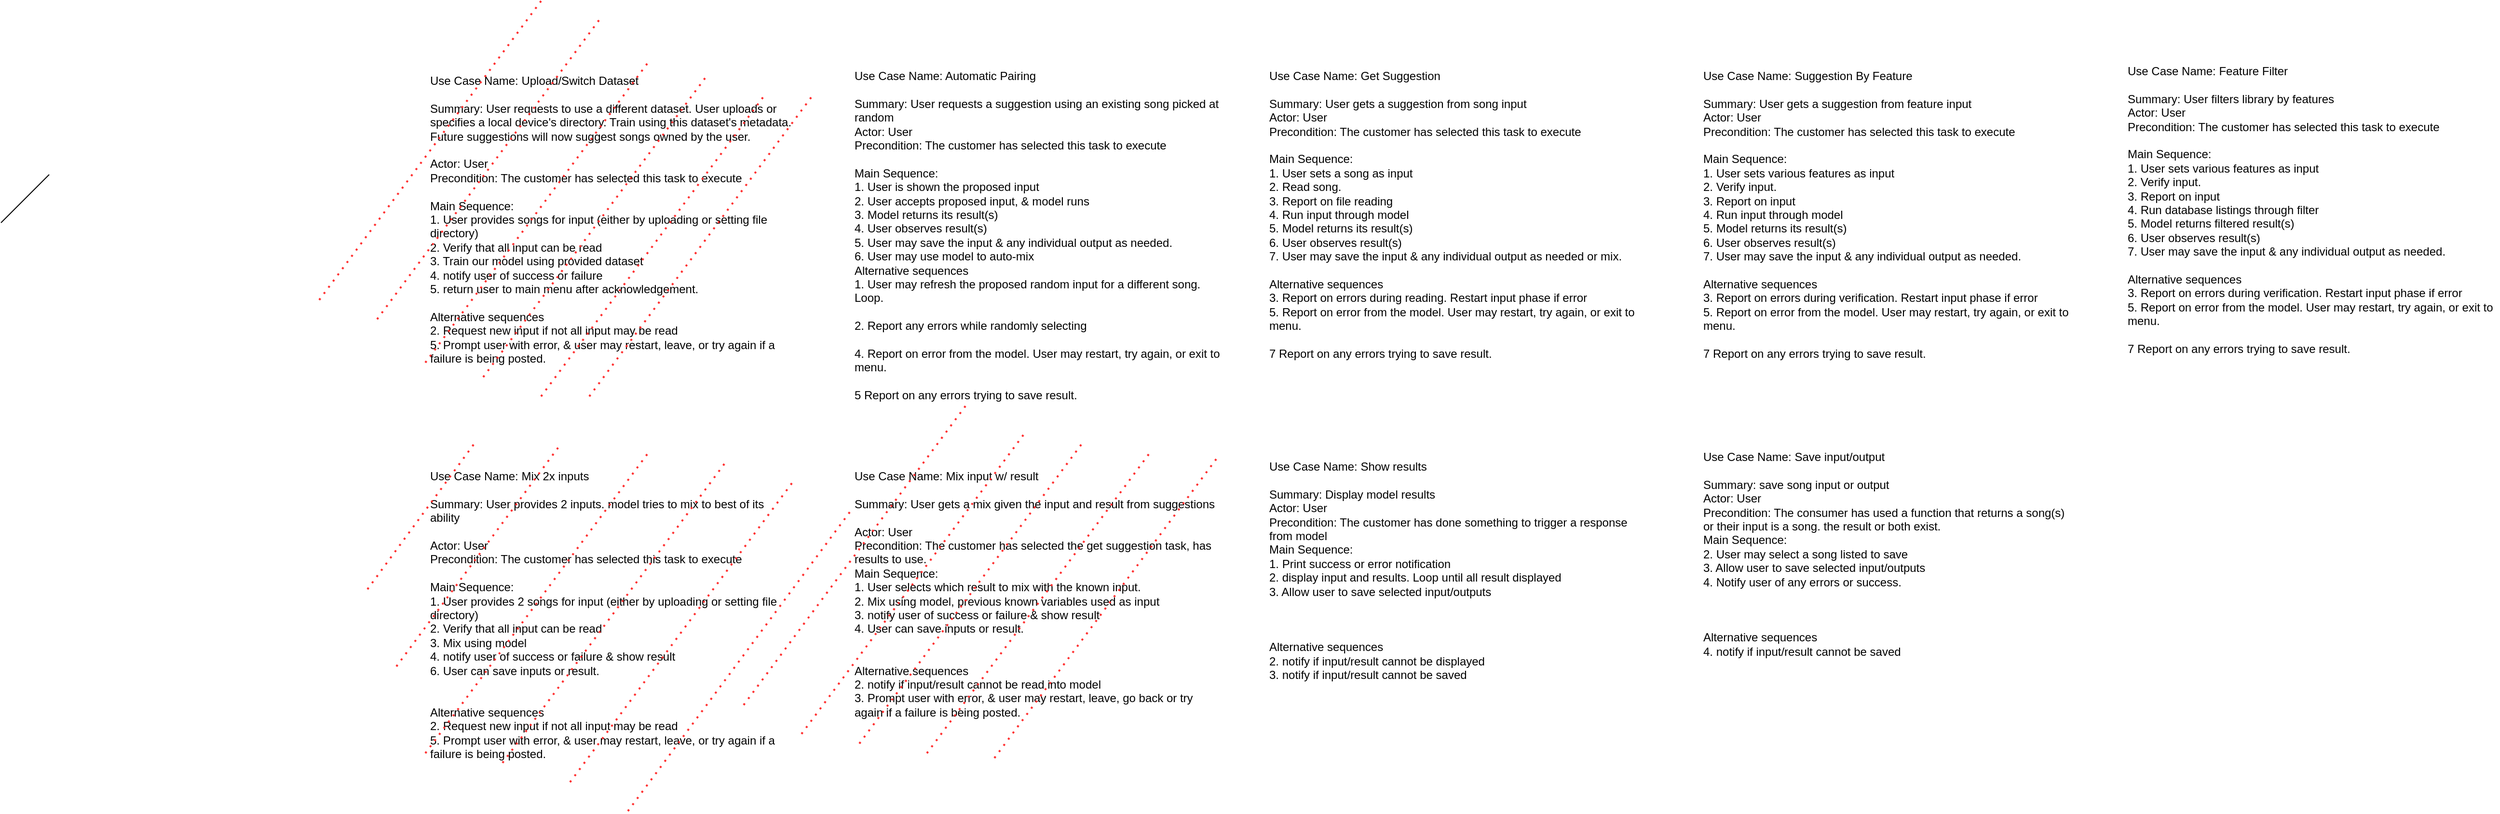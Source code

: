 <mxfile version="13.9.2" type="google"><diagram id="60PxoiUf1E52USRgrdZC" name="Page-1"><mxGraphModel dx="2657" dy="1530" grid="1" gridSize="10" guides="1" tooltips="1" connect="1" arrows="1" fold="1" page="1" pageScale="1" pageWidth="1100" pageHeight="850" math="0" shadow="0"><root><mxCell id="0"/><mxCell id="1" parent="0"/><mxCell id="QAW8hTfoZlOlbcBiY4_e-2" value="" style="endArrow=none;html=1;" parent="1" edge="1"><mxGeometry width="50" height="50" relative="1" as="geometry"><mxPoint x="-230" y="270" as="sourcePoint"/><mxPoint x="-180" y="220" as="targetPoint"/></mxGeometry></mxCell><mxCell id="QAW8hTfoZlOlbcBiY4_e-5" value="&lt;h1&gt;&lt;div style=&quot;font-size: 12px ; font-weight: 400&quot;&gt;Use Case Name: Upload/Switch Dataset&lt;/div&gt;&lt;div style=&quot;font-size: 12px ; font-weight: 400&quot;&gt;&lt;br&gt;&lt;/div&gt;&lt;div style=&quot;font-size: 12px ; font-weight: 400&quot;&gt;Summary: User requests to use a different dataset. User uploads or specifies a local device's directory. Train using this dataset's metadata.&amp;nbsp;&lt;/div&gt;&lt;div style=&quot;font-size: 12px ; font-weight: 400&quot;&gt;Future suggestions will now suggest songs owned by the user.&amp;nbsp; &amp;nbsp;&lt;/div&gt;&lt;div style=&quot;font-size: 12px ; font-weight: 400&quot;&gt;&lt;br&gt;&lt;/div&gt;&lt;div style=&quot;font-size: 12px ; font-weight: 400&quot;&gt;Actor: User&lt;/div&gt;&lt;div style=&quot;font-size: 12px ; font-weight: 400&quot;&gt;Precondition: The customer has selected this task to execute&lt;/div&gt;&lt;div style=&quot;font-size: 12px ; font-weight: 400&quot;&gt;&lt;br&gt;&lt;/div&gt;&lt;div style=&quot;font-size: 12px ; font-weight: 400&quot;&gt;Main Sequence:&amp;nbsp;&lt;/div&gt;&lt;div style=&quot;font-size: 12px ; font-weight: 400&quot;&gt;1. User provides songs for input (either by uploading or setting file directory)&lt;/div&gt;&lt;div style=&quot;font-size: 12px ; font-weight: 400&quot;&gt;2. Verify that all input can be read&amp;nbsp;&lt;/div&gt;&lt;div style=&quot;font-size: 12px ; font-weight: 400&quot;&gt;3. Train our model using provided dataset&lt;/div&gt;&lt;div style=&quot;font-size: 12px ; font-weight: 400&quot;&gt;4. notify user of success or failure&amp;nbsp;&lt;/div&gt;&lt;div style=&quot;font-size: 12px ; font-weight: 400&quot;&gt;5. return user to main menu after acknowledgement.&lt;/div&gt;&lt;div style=&quot;font-size: 12px ; font-weight: 400&quot;&gt;&lt;br&gt;&lt;/div&gt;&lt;div style=&quot;font-size: 12px ; font-weight: 400&quot;&gt;Alternative sequences&lt;br&gt;2. Request new input if not all input may be read&lt;/div&gt;&lt;div style=&quot;font-size: 12px ; font-weight: 400&quot;&gt;5. Prompt user with error, &amp;amp; user may restart, leave, or try again if a failure is being posted.&amp;nbsp;&amp;nbsp;&lt;/div&gt;&lt;/h1&gt;" style="text;html=1;strokeColor=none;fillColor=none;spacing=5;spacingTop=-20;whiteSpace=wrap;overflow=hidden;rounded=0;" parent="1" vertex="1"><mxGeometry x="210" y="110" width="390" height="320" as="geometry"/></mxCell><mxCell id="QAW8hTfoZlOlbcBiY4_e-6" value="&lt;h1&gt;&lt;div style=&quot;font-size: 12px ; font-weight: 400&quot;&gt;Use Case Name: Automatic Pairing&lt;/div&gt;&lt;div style=&quot;font-size: 12px ; font-weight: 400&quot;&gt;&lt;br&gt;&lt;/div&gt;&lt;div style=&quot;font-size: 12px ; font-weight: 400&quot;&gt;Summary: User requests a suggestion using an existing song picked at random&amp;nbsp;&lt;/div&gt;&lt;div style=&quot;font-size: 12px ; font-weight: 400&quot;&gt;Actor: User&lt;/div&gt;&lt;div style=&quot;font-size: 12px ; font-weight: 400&quot;&gt;Precondition: The customer has selected this task to execute&lt;/div&gt;&lt;div style=&quot;font-size: 12px ; font-weight: 400&quot;&gt;&lt;br&gt;&lt;/div&gt;&lt;div style=&quot;font-size: 12px ; font-weight: 400&quot;&gt;Main Sequence:&amp;nbsp;&lt;/div&gt;&lt;div style=&quot;font-size: 12px ; font-weight: 400&quot;&gt;1. User is shown the proposed input&amp;nbsp;&lt;/div&gt;&lt;div style=&quot;font-size: 12px ; font-weight: 400&quot;&gt;2. User accepts proposed input, &amp;amp; model runs&lt;/div&gt;&lt;div style=&quot;font-size: 12px ; font-weight: 400&quot;&gt;3. Model returns its result(s)&amp;nbsp;&lt;/div&gt;&lt;div style=&quot;font-size: 12px ; font-weight: 400&quot;&gt;4. User observes result(s)&lt;/div&gt;&lt;div style=&quot;font-size: 12px ; font-weight: 400&quot;&gt;5. User may save the input &amp;amp; any individual output as needed.&amp;nbsp;&lt;/div&gt;&lt;div style=&quot;font-size: 12px ; font-weight: 400&quot;&gt;6. User may use model to auto-mix&amp;nbsp;&lt;/div&gt;&lt;div style=&quot;font-size: 12px ; font-weight: 400&quot;&gt;Alternative sequences&lt;br&gt;1. User may refresh the proposed random input for a different song. Loop.&amp;nbsp;&lt;/div&gt;&lt;div style=&quot;font-size: 12px ; font-weight: 400&quot;&gt;&lt;br&gt;&lt;/div&gt;&lt;div style=&quot;font-size: 12px ; font-weight: 400&quot;&gt;2. Report any errors while randomly selecting&lt;/div&gt;&lt;div style=&quot;font-size: 12px ; font-weight: 400&quot;&gt;&lt;br&gt;&lt;/div&gt;&lt;div style=&quot;font-size: 12px ; font-weight: 400&quot;&gt;4. Report on error from the model. User may restart, try again, or exit to menu.&lt;/div&gt;&lt;div style=&quot;font-size: 12px ; font-weight: 400&quot;&gt;&lt;br&gt;&lt;/div&gt;&lt;div style=&quot;font-size: 12px ; font-weight: 400&quot;&gt;5 Report on any errors trying to save result.&amp;nbsp;&amp;nbsp;&lt;/div&gt;&lt;div style=&quot;font-size: 12px ; font-weight: 400&quot;&gt;&lt;br&gt;&lt;/div&gt;&lt;/h1&gt;" style="text;html=1;strokeColor=none;fillColor=none;spacing=5;spacingTop=-20;whiteSpace=wrap;overflow=hidden;rounded=0;" parent="1" vertex="1"><mxGeometry x="650" y="105" width="390" height="375" as="geometry"/></mxCell><mxCell id="QAW8hTfoZlOlbcBiY4_e-7" value="&lt;h1&gt;&lt;div style=&quot;font-size: 12px ; font-weight: 400&quot;&gt;Use Case Name: Get Suggestion&amp;nbsp;&lt;/div&gt;&lt;div style=&quot;font-size: 12px ; font-weight: 400&quot;&gt;&lt;br&gt;&lt;/div&gt;&lt;div style=&quot;font-size: 12px ; font-weight: 400&quot;&gt;Summary: User gets a suggestion from song input&amp;nbsp;&lt;/div&gt;&lt;div style=&quot;font-size: 12px ; font-weight: 400&quot;&gt;Actor: User&lt;/div&gt;&lt;div style=&quot;font-size: 12px ; font-weight: 400&quot;&gt;Precondition: The customer has selected this task to execute&lt;/div&gt;&lt;div style=&quot;font-size: 12px ; font-weight: 400&quot;&gt;&lt;br&gt;&lt;/div&gt;&lt;div style=&quot;font-size: 12px ; font-weight: 400&quot;&gt;Main Sequence:&amp;nbsp;&lt;/div&gt;&lt;div style=&quot;font-size: 12px ; font-weight: 400&quot;&gt;1. User sets a song as input&lt;/div&gt;&lt;div style=&quot;font-size: 12px ; font-weight: 400&quot;&gt;2. Read song.&lt;/div&gt;&lt;div style=&quot;font-size: 12px ; font-weight: 400&quot;&gt;3. Report on file reading&lt;/div&gt;&lt;div style=&quot;font-size: 12px ; font-weight: 400&quot;&gt;4. Run input through model&amp;nbsp;&lt;/div&gt;&lt;div style=&quot;font-size: 12px ; font-weight: 400&quot;&gt;5.&amp;nbsp;&lt;span&gt;Model returns its result(s)&amp;nbsp;&lt;/span&gt;&lt;/div&gt;&lt;div style=&quot;font-size: 12px ; font-weight: 400&quot;&gt;6. User observes result(s)&lt;/div&gt;&lt;div style=&quot;font-size: 12px ; font-weight: 400&quot;&gt;7. User may save the input &amp;amp; any individual output as needed or mix.&amp;nbsp;&lt;/div&gt;&lt;div style=&quot;font-size: 12px ; font-weight: 400&quot;&gt;&lt;br&gt;&lt;/div&gt;&lt;div style=&quot;font-size: 12px ; font-weight: 400&quot;&gt;Alternative sequences&lt;br&gt;&lt;/div&gt;&lt;div style=&quot;font-size: 12px ; font-weight: 400&quot;&gt;3. Report on errors during reading. Restart input phase if error&amp;nbsp;&lt;/div&gt;&lt;div style=&quot;font-size: 12px ; font-weight: 400&quot;&gt;5. Report on error from the model. User may restart, try again, or exit to menu.&lt;/div&gt;&lt;div style=&quot;font-size: 12px ; font-weight: 400&quot;&gt;&lt;br&gt;&lt;/div&gt;&lt;div style=&quot;font-size: 12px ; font-weight: 400&quot;&gt;7 Report on any errors trying to save result.&amp;nbsp;&amp;nbsp;&lt;/div&gt;&lt;div style=&quot;font-size: 12px ; font-weight: 400&quot;&gt;&lt;br&gt;&lt;/div&gt;&lt;/h1&gt;" style="text;html=1;strokeColor=none;fillColor=none;spacing=5;spacingTop=-20;whiteSpace=wrap;overflow=hidden;rounded=0;" parent="1" vertex="1"><mxGeometry x="1080" y="105" width="390" height="375" as="geometry"/></mxCell><mxCell id="QAW8hTfoZlOlbcBiY4_e-8" value="&lt;h1&gt;&lt;div style=&quot;font-size: 12px ; font-weight: 400&quot;&gt;Use Case Name: Suggestion By Feature&lt;/div&gt;&lt;div style=&quot;font-size: 12px ; font-weight: 400&quot;&gt;&lt;br&gt;&lt;/div&gt;&lt;div style=&quot;font-size: 12px ; font-weight: 400&quot;&gt;Summary: User gets a suggestion from feature input&amp;nbsp;&lt;/div&gt;&lt;div style=&quot;font-size: 12px ; font-weight: 400&quot;&gt;Actor: User&lt;/div&gt;&lt;div style=&quot;font-size: 12px ; font-weight: 400&quot;&gt;Precondition: The customer has selected this task to execute&lt;/div&gt;&lt;div style=&quot;font-size: 12px ; font-weight: 400&quot;&gt;&lt;br&gt;&lt;/div&gt;&lt;div style=&quot;font-size: 12px ; font-weight: 400&quot;&gt;Main Sequence:&amp;nbsp;&lt;/div&gt;&lt;div style=&quot;font-size: 12px ; font-weight: 400&quot;&gt;1. User sets various features as input&lt;/div&gt;&lt;div style=&quot;font-size: 12px ; font-weight: 400&quot;&gt;2. Verify input.&lt;/div&gt;&lt;div style=&quot;font-size: 12px ; font-weight: 400&quot;&gt;3. Report on input&lt;/div&gt;&lt;div style=&quot;font-size: 12px ; font-weight: 400&quot;&gt;4. Run input through model&amp;nbsp;&lt;/div&gt;&lt;div style=&quot;font-size: 12px ; font-weight: 400&quot;&gt;5.&amp;nbsp;&lt;span&gt;Model returns its result(s)&amp;nbsp;&lt;/span&gt;&lt;/div&gt;&lt;div style=&quot;font-size: 12px ; font-weight: 400&quot;&gt;6. User observes result(s)&lt;/div&gt;&lt;div style=&quot;font-size: 12px ; font-weight: 400&quot;&gt;7. User may save the input &amp;amp; any individual output as needed.&amp;nbsp;&lt;/div&gt;&lt;div style=&quot;font-size: 12px ; font-weight: 400&quot;&gt;&lt;br&gt;&lt;/div&gt;&lt;div style=&quot;font-size: 12px ; font-weight: 400&quot;&gt;Alternative sequences&lt;br&gt;&lt;/div&gt;&lt;div style=&quot;font-size: 12px ; font-weight: 400&quot;&gt;3. Report on errors during verification. Restart input phase if error&amp;nbsp;&lt;/div&gt;&lt;div style=&quot;font-size: 12px ; font-weight: 400&quot;&gt;5. Report on error from the model. User may restart, try again, or exit to menu.&lt;/div&gt;&lt;div style=&quot;font-size: 12px ; font-weight: 400&quot;&gt;&lt;br&gt;&lt;/div&gt;&lt;div style=&quot;font-size: 12px ; font-weight: 400&quot;&gt;7 Report on any errors trying to save result.&amp;nbsp;&amp;nbsp;&lt;/div&gt;&lt;div style=&quot;font-size: 12px ; font-weight: 400&quot;&gt;&lt;br&gt;&lt;/div&gt;&lt;/h1&gt;" style="text;html=1;strokeColor=none;fillColor=none;spacing=5;spacingTop=-20;whiteSpace=wrap;overflow=hidden;rounded=0;" parent="1" vertex="1"><mxGeometry x="1530" y="105" width="390" height="375" as="geometry"/></mxCell><mxCell id="QAW8hTfoZlOlbcBiY4_e-9" value="&lt;h1&gt;&lt;div style=&quot;font-size: 12px ; font-weight: 400&quot;&gt;Use Case Name: Feature Filter&amp;nbsp;&lt;/div&gt;&lt;div style=&quot;font-size: 12px ; font-weight: 400&quot;&gt;&lt;br&gt;&lt;/div&gt;&lt;div style=&quot;font-size: 12px ; font-weight: 400&quot;&gt;Summary: User filters library by features&amp;nbsp;&lt;/div&gt;&lt;div style=&quot;font-size: 12px ; font-weight: 400&quot;&gt;Actor: User&lt;/div&gt;&lt;div style=&quot;font-size: 12px ; font-weight: 400&quot;&gt;Precondition: The customer has selected this task to execute&lt;/div&gt;&lt;div style=&quot;font-size: 12px ; font-weight: 400&quot;&gt;&lt;br&gt;&lt;/div&gt;&lt;div style=&quot;font-size: 12px ; font-weight: 400&quot;&gt;Main Sequence:&amp;nbsp;&lt;/div&gt;&lt;div style=&quot;font-size: 12px ; font-weight: 400&quot;&gt;1. User sets various features as input&lt;/div&gt;&lt;div style=&quot;font-size: 12px ; font-weight: 400&quot;&gt;2. Verify input.&lt;/div&gt;&lt;div style=&quot;font-size: 12px ; font-weight: 400&quot;&gt;3. Report on input&lt;/div&gt;&lt;div style=&quot;font-size: 12px ; font-weight: 400&quot;&gt;4. Run database listings through filter&lt;/div&gt;&lt;div style=&quot;font-size: 12px ; font-weight: 400&quot;&gt;5.&amp;nbsp;&lt;span&gt;Model returns filtered result(s)&amp;nbsp;&lt;/span&gt;&lt;/div&gt;&lt;div style=&quot;font-size: 12px ; font-weight: 400&quot;&gt;6. User observes result(s)&lt;/div&gt;&lt;div style=&quot;font-size: 12px ; font-weight: 400&quot;&gt;7. User may save the input &amp;amp; any individual output as needed.&amp;nbsp;&lt;/div&gt;&lt;div style=&quot;font-size: 12px ; font-weight: 400&quot;&gt;&lt;br&gt;&lt;/div&gt;&lt;div style=&quot;font-size: 12px ; font-weight: 400&quot;&gt;Alternative sequences&lt;br&gt;&lt;/div&gt;&lt;div style=&quot;font-size: 12px ; font-weight: 400&quot;&gt;3. Report on errors during verification. Restart input phase if error&amp;nbsp;&lt;/div&gt;&lt;div style=&quot;font-size: 12px ; font-weight: 400&quot;&gt;5. Report on error from the model. User may restart, try again, or exit to menu.&lt;/div&gt;&lt;div style=&quot;font-size: 12px ; font-weight: 400&quot;&gt;&lt;br&gt;&lt;/div&gt;&lt;div style=&quot;font-size: 12px ; font-weight: 400&quot;&gt;7 Report on any errors trying to save result.&amp;nbsp;&amp;nbsp;&lt;/div&gt;&lt;div style=&quot;font-size: 12px ; font-weight: 400&quot;&gt;&lt;br&gt;&lt;/div&gt;&lt;/h1&gt;" style="text;html=1;strokeColor=none;fillColor=none;spacing=5;spacingTop=-20;whiteSpace=wrap;overflow=hidden;rounded=0;" parent="1" vertex="1"><mxGeometry x="1970" y="100" width="390" height="380" as="geometry"/></mxCell><mxCell id="QAW8hTfoZlOlbcBiY4_e-10" value="&lt;h1&gt;&lt;div style=&quot;font-size: 12px ; font-weight: 400&quot;&gt;Use Case Name: Mix 2x inputs&lt;/div&gt;&lt;div style=&quot;font-size: 12px ; font-weight: 400&quot;&gt;&lt;br&gt;&lt;/div&gt;&lt;div style=&quot;font-size: 12px ; font-weight: 400&quot;&gt;Summary: User provides 2 inputs. model tries to mix to best of its ability&amp;nbsp;&lt;/div&gt;&lt;div style=&quot;font-size: 12px ; font-weight: 400&quot;&gt;&lt;br&gt;&lt;/div&gt;&lt;div style=&quot;font-size: 12px ; font-weight: 400&quot;&gt;Actor: User&lt;/div&gt;&lt;div style=&quot;font-size: 12px ; font-weight: 400&quot;&gt;Precondition: The customer has selected this task to execute&lt;/div&gt;&lt;div style=&quot;font-size: 12px ; font-weight: 400&quot;&gt;&lt;br&gt;&lt;/div&gt;&lt;div style=&quot;font-size: 12px ; font-weight: 400&quot;&gt;Main Sequence:&amp;nbsp;&lt;/div&gt;&lt;div style=&quot;font-size: 12px ; font-weight: 400&quot;&gt;1. User provides 2 songs for input (either by uploading or setting file directory)&lt;/div&gt;&lt;div style=&quot;font-size: 12px ; font-weight: 400&quot;&gt;2. Verify that all input can be read&amp;nbsp;&lt;/div&gt;&lt;div style=&quot;font-size: 12px ; font-weight: 400&quot;&gt;3. Mix using model&amp;nbsp;&lt;/div&gt;&lt;div style=&quot;font-size: 12px ; font-weight: 400&quot;&gt;4. notify user of success or failure &amp;amp; show result&lt;/div&gt;&lt;div style=&quot;font-size: 12px ; font-weight: 400&quot;&gt;&lt;span&gt;6. User can save inputs or result.&amp;nbsp;&lt;/span&gt;&lt;br&gt;&lt;/div&gt;&lt;div style=&quot;font-size: 12px ; font-weight: 400&quot;&gt;&lt;br&gt;&lt;/div&gt;&lt;div style=&quot;font-size: 12px ; font-weight: 400&quot;&gt;&lt;br&gt;&lt;/div&gt;&lt;div style=&quot;font-size: 12px ; font-weight: 400&quot;&gt;Alternative sequences&lt;br&gt;2. Request new input if not all input may be read&lt;/div&gt;&lt;div style=&quot;font-size: 12px ; font-weight: 400&quot;&gt;5. Prompt user with error, &amp;amp; user may restart, leave, or try again if a failure is being posted.&amp;nbsp;&amp;nbsp;&lt;/div&gt;&lt;/h1&gt;" style="text;html=1;strokeColor=none;fillColor=none;spacing=5;spacingTop=-20;whiteSpace=wrap;overflow=hidden;rounded=0;" parent="1" vertex="1"><mxGeometry x="210" y="520" width="390" height="320" as="geometry"/></mxCell><mxCell id="QAW8hTfoZlOlbcBiY4_e-11" value="&lt;h1&gt;&lt;div style=&quot;font-size: 12px ; font-weight: 400&quot;&gt;Use Case Name: Mix input w/ result&lt;/div&gt;&lt;div style=&quot;font-size: 12px ; font-weight: 400&quot;&gt;&lt;br&gt;&lt;/div&gt;&lt;div style=&quot;font-size: 12px ; font-weight: 400&quot;&gt;Summary: User gets a mix given the input and result from suggestions&amp;nbsp;&lt;/div&gt;&lt;div style=&quot;font-size: 12px ; font-weight: 400&quot;&gt;&lt;br&gt;&lt;/div&gt;&lt;div style=&quot;font-size: 12px ; font-weight: 400&quot;&gt;Actor: User&lt;/div&gt;&lt;div style=&quot;font-size: 12px ; font-weight: 400&quot;&gt;Precondition: The customer has selected the get suggestion task, has results to use.&amp;nbsp;&lt;/div&gt;&lt;div style=&quot;font-size: 12px ; font-weight: 400&quot;&gt;Main Sequence:&amp;nbsp;&lt;/div&gt;&lt;div style=&quot;font-size: 12px ; font-weight: 400&quot;&gt;1. User selects which result to mix with the known input.&amp;nbsp;&lt;/div&gt;&lt;div style=&quot;font-size: 12px ; font-weight: 400&quot;&gt;&lt;span&gt;2. Mix using model, previous known variables used as input&amp;nbsp;&lt;/span&gt;&lt;br&gt;&lt;/div&gt;&lt;div style=&quot;font-size: 12px ; font-weight: 400&quot;&gt;3. notify user of success or failure &amp;amp; show result&lt;/div&gt;&lt;div style=&quot;font-size: 12px ; font-weight: 400&quot;&gt;&lt;span&gt;4. User can save inputs or result.&amp;nbsp;&lt;/span&gt;&lt;br&gt;&lt;/div&gt;&lt;div style=&quot;font-size: 12px ; font-weight: 400&quot;&gt;&lt;br&gt;&lt;/div&gt;&lt;div style=&quot;font-size: 12px ; font-weight: 400&quot;&gt;&lt;br&gt;&lt;/div&gt;&lt;div style=&quot;font-size: 12px ; font-weight: 400&quot;&gt;Alternative sequences&lt;br&gt;2. notify if input/result cannot be read into model&amp;nbsp;&lt;/div&gt;&lt;div style=&quot;font-size: 12px ; font-weight: 400&quot;&gt;3. Prompt user with error, &amp;amp; user may restart, leave, go back or try again if a failure is being posted.&amp;nbsp;&amp;nbsp;&lt;/div&gt;&lt;/h1&gt;" style="text;html=1;strokeColor=none;fillColor=none;spacing=5;spacingTop=-20;whiteSpace=wrap;overflow=hidden;rounded=0;" parent="1" vertex="1"><mxGeometry x="650" y="520" width="390" height="320" as="geometry"/></mxCell><mxCell id="QAW8hTfoZlOlbcBiY4_e-12" value="&lt;h1&gt;&lt;div style=&quot;font-size: 12px ; font-weight: 400&quot;&gt;Use Case Name: Show results&amp;nbsp;&lt;/div&gt;&lt;div style=&quot;font-size: 12px ; font-weight: 400&quot;&gt;&lt;br&gt;&lt;/div&gt;&lt;div style=&quot;font-size: 12px ; font-weight: 400&quot;&gt;Summary: Display model results&lt;/div&gt;&lt;div style=&quot;font-size: 12px ; font-weight: 400&quot;&gt;Actor: User&lt;/div&gt;&lt;div style=&quot;font-size: 12px ; font-weight: 400&quot;&gt;Precondition: The customer has done something to trigger a response from model&amp;nbsp;&lt;/div&gt;&lt;div style=&quot;font-size: 12px ; font-weight: 400&quot;&gt;Main Sequence:&amp;nbsp;&lt;/div&gt;&lt;div style=&quot;font-size: 12px ; font-weight: 400&quot;&gt;1. Print success or error notification&amp;nbsp;&lt;/div&gt;&lt;div style=&quot;font-size: 12px ; font-weight: 400&quot;&gt;&lt;span&gt;2. display input and results. Loop until all result displayed&amp;nbsp;&lt;/span&gt;&lt;br&gt;&lt;/div&gt;&lt;div style=&quot;font-size: 12px ; font-weight: 400&quot;&gt;&lt;span&gt;3. Allow user to save selected input/outputs&lt;/span&gt;&lt;br&gt;&lt;/div&gt;&lt;div style=&quot;font-size: 12px ; font-weight: 400&quot;&gt;&lt;span&gt;&amp;nbsp;&lt;/span&gt;&lt;/div&gt;&lt;div style=&quot;font-size: 12px ; font-weight: 400&quot;&gt;&lt;br&gt;&lt;/div&gt;&lt;div style=&quot;font-size: 12px ; font-weight: 400&quot;&gt;&lt;br&gt;&lt;/div&gt;&lt;div style=&quot;font-size: 12px ; font-weight: 400&quot;&gt;Alternative sequences&lt;br&gt;2. notify if input/result cannot be displayed&lt;/div&gt;&lt;div style=&quot;font-size: 12px ; font-weight: 400&quot;&gt;3. notify if input/result cannot be saved&lt;/div&gt;&lt;/h1&gt;" style="text;html=1;strokeColor=none;fillColor=none;spacing=5;spacingTop=-20;whiteSpace=wrap;overflow=hidden;rounded=0;" parent="1" vertex="1"><mxGeometry x="1080" y="510" width="390" height="320" as="geometry"/></mxCell><mxCell id="QAW8hTfoZlOlbcBiY4_e-13" value="&lt;h1&gt;&lt;div style=&quot;font-size: 12px ; font-weight: 400&quot;&gt;Use Case Name: Save input/output&amp;nbsp;&lt;/div&gt;&lt;div style=&quot;font-size: 12px ; font-weight: 400&quot;&gt;&lt;br&gt;&lt;/div&gt;&lt;div style=&quot;font-size: 12px ; font-weight: 400&quot;&gt;Summary: save song input or output&lt;/div&gt;&lt;div style=&quot;font-size: 12px ; font-weight: 400&quot;&gt;Actor: User&lt;/div&gt;&lt;div style=&quot;font-size: 12px ; font-weight: 400&quot;&gt;Precondition: The consumer has used a function that returns a song(s) or their input is a song. the result or both exist.&amp;nbsp;&lt;/div&gt;&lt;div style=&quot;font-size: 12px ; font-weight: 400&quot;&gt;Main Sequence:&amp;nbsp;&lt;/div&gt;&lt;div style=&quot;font-size: 12px ; font-weight: 400&quot;&gt;&lt;span&gt;2. User may select a song listed to save&amp;nbsp;&lt;/span&gt;&lt;/div&gt;&lt;div style=&quot;font-size: 12px ; font-weight: 400&quot;&gt;&lt;span&gt;3. Allow user to save selected input/outputs&lt;/span&gt;&lt;br&gt;&lt;/div&gt;&lt;div style=&quot;font-size: 12px ; font-weight: 400&quot;&gt;&lt;span&gt;4. Notify user of any errors or success.&amp;nbsp;&lt;/span&gt;&lt;/div&gt;&lt;div style=&quot;font-size: 12px ; font-weight: 400&quot;&gt;&lt;span&gt;&amp;nbsp;&lt;/span&gt;&lt;/div&gt;&lt;div style=&quot;font-size: 12px ; font-weight: 400&quot;&gt;&lt;br&gt;&lt;/div&gt;&lt;div style=&quot;font-size: 12px ; font-weight: 400&quot;&gt;&lt;br&gt;&lt;/div&gt;&lt;div style=&quot;font-size: 12px ; font-weight: 400&quot;&gt;Alternative sequences&lt;/div&gt;&lt;div style=&quot;font-size: 12px ; font-weight: 400&quot;&gt;&lt;span&gt;4. notify if input/result cannot be saved&lt;/span&gt;&lt;br&gt;&lt;/div&gt;&lt;/h1&gt;" style="text;html=1;strokeColor=none;fillColor=none;spacing=5;spacingTop=-20;whiteSpace=wrap;overflow=hidden;rounded=0;" parent="1" vertex="1"><mxGeometry x="1530" y="500" width="390" height="320" as="geometry"/></mxCell><mxCell id="YQ5rdLJS7v-4Z1ckvzCs-1" value="" style="endArrow=none;dashed=1;html=1;dashPattern=1 3;strokeWidth=2;strokeColor=#FF2E2E;" edge="1" parent="1"><mxGeometry width="50" height="50" relative="1" as="geometry"><mxPoint x="150" y="650" as="sourcePoint"/><mxPoint x="260" y="500" as="targetPoint"/></mxGeometry></mxCell><mxCell id="YQ5rdLJS7v-4Z1ckvzCs-2" value="" style="endArrow=none;dashed=1;html=1;dashPattern=1 3;strokeWidth=2;strokeColor=#FF2E2E;" edge="1" parent="1"><mxGeometry width="50" height="50" relative="1" as="geometry"><mxPoint x="180" y="730" as="sourcePoint"/><mxPoint x="350" y="500" as="targetPoint"/></mxGeometry></mxCell><mxCell id="YQ5rdLJS7v-4Z1ckvzCs-3" value="" style="endArrow=none;dashed=1;html=1;dashPattern=1 3;strokeWidth=2;strokeColor=#FF2E2E;" edge="1" parent="1"><mxGeometry width="50" height="50" relative="1" as="geometry"><mxPoint x="210" y="820" as="sourcePoint"/><mxPoint x="440" y="510" as="targetPoint"/></mxGeometry></mxCell><mxCell id="YQ5rdLJS7v-4Z1ckvzCs-5" value="" style="endArrow=none;dashed=1;html=1;dashPattern=1 3;strokeWidth=2;strokeColor=#FF2E2E;" edge="1" parent="1"><mxGeometry width="50" height="50" relative="1" as="geometry"><mxPoint x="290" y="830" as="sourcePoint"/><mxPoint x="520" y="520" as="targetPoint"/></mxGeometry></mxCell><mxCell id="YQ5rdLJS7v-4Z1ckvzCs-6" value="" style="endArrow=none;dashed=1;html=1;dashPattern=1 3;strokeWidth=2;strokeColor=#FF2E2E;" edge="1" parent="1"><mxGeometry width="50" height="50" relative="1" as="geometry"><mxPoint x="360" y="850" as="sourcePoint"/><mxPoint x="590" y="540" as="targetPoint"/></mxGeometry></mxCell><mxCell id="YQ5rdLJS7v-4Z1ckvzCs-7" value="" style="endArrow=none;dashed=1;html=1;dashPattern=1 3;strokeWidth=2;strokeColor=#FF2E2E;" edge="1" parent="1"><mxGeometry width="50" height="50" relative="1" as="geometry"><mxPoint x="420" y="880" as="sourcePoint"/><mxPoint x="650" y="570" as="targetPoint"/></mxGeometry></mxCell><mxCell id="YQ5rdLJS7v-4Z1ckvzCs-8" value="" style="endArrow=none;dashed=1;html=1;dashPattern=1 3;strokeWidth=2;strokeColor=#FF2E2E;" edge="1" parent="1"><mxGeometry width="50" height="50" relative="1" as="geometry"><mxPoint x="540" y="770" as="sourcePoint"/><mxPoint x="770" y="460" as="targetPoint"/></mxGeometry></mxCell><mxCell id="YQ5rdLJS7v-4Z1ckvzCs-9" value="" style="endArrow=none;dashed=1;html=1;dashPattern=1 3;strokeWidth=2;strokeColor=#FF2E2E;" edge="1" parent="1"><mxGeometry width="50" height="50" relative="1" as="geometry"><mxPoint x="600" y="800" as="sourcePoint"/><mxPoint x="830" y="490" as="targetPoint"/></mxGeometry></mxCell><mxCell id="YQ5rdLJS7v-4Z1ckvzCs-10" value="" style="endArrow=none;dashed=1;html=1;dashPattern=1 3;strokeWidth=2;strokeColor=#FF2E2E;" edge="1" parent="1"><mxGeometry width="50" height="50" relative="1" as="geometry"><mxPoint x="660" y="810" as="sourcePoint"/><mxPoint x="890" y="500" as="targetPoint"/></mxGeometry></mxCell><mxCell id="YQ5rdLJS7v-4Z1ckvzCs-11" value="" style="endArrow=none;dashed=1;html=1;dashPattern=1 3;strokeWidth=2;strokeColor=#FF2E2E;" edge="1" parent="1"><mxGeometry width="50" height="50" relative="1" as="geometry"><mxPoint x="730" y="820" as="sourcePoint"/><mxPoint x="960" y="510" as="targetPoint"/></mxGeometry></mxCell><mxCell id="YQ5rdLJS7v-4Z1ckvzCs-12" value="" style="endArrow=none;dashed=1;html=1;dashPattern=1 3;strokeWidth=2;strokeColor=#FF2E2E;" edge="1" parent="1"><mxGeometry width="50" height="50" relative="1" as="geometry"><mxPoint x="800" y="825" as="sourcePoint"/><mxPoint x="1030" y="515" as="targetPoint"/></mxGeometry></mxCell><mxCell id="YQ5rdLJS7v-4Z1ckvzCs-13" value="" style="endArrow=none;dashed=1;html=1;dashPattern=1 3;strokeWidth=2;strokeColor=#FF2E2E;" edge="1" parent="1"><mxGeometry width="50" height="50" relative="1" as="geometry"><mxPoint x="100.0" y="350.0" as="sourcePoint"/><mxPoint x="330" y="40" as="targetPoint"/></mxGeometry></mxCell><mxCell id="YQ5rdLJS7v-4Z1ckvzCs-14" value="" style="endArrow=none;dashed=1;html=1;dashPattern=1 3;strokeWidth=2;strokeColor=#FF2E2E;" edge="1" parent="1"><mxGeometry width="50" height="50" relative="1" as="geometry"><mxPoint x="160.0" y="370.0" as="sourcePoint"/><mxPoint x="390" y="60" as="targetPoint"/></mxGeometry></mxCell><mxCell id="YQ5rdLJS7v-4Z1ckvzCs-15" value="" style="endArrow=none;dashed=1;html=1;dashPattern=1 3;strokeWidth=2;strokeColor=#FF2E2E;" edge="1" parent="1"><mxGeometry width="50" height="50" relative="1" as="geometry"><mxPoint x="210.0" y="415.0" as="sourcePoint"/><mxPoint x="440" y="105" as="targetPoint"/></mxGeometry></mxCell><mxCell id="YQ5rdLJS7v-4Z1ckvzCs-16" value="" style="endArrow=none;dashed=1;html=1;dashPattern=1 3;strokeWidth=2;strokeColor=#FF2E2E;" edge="1" parent="1"><mxGeometry width="50" height="50" relative="1" as="geometry"><mxPoint x="270.0" y="430.0" as="sourcePoint"/><mxPoint x="500" y="120" as="targetPoint"/></mxGeometry></mxCell><mxCell id="YQ5rdLJS7v-4Z1ckvzCs-17" value="" style="endArrow=none;dashed=1;html=1;dashPattern=1 3;strokeWidth=2;strokeColor=#FF2E2E;" edge="1" parent="1"><mxGeometry width="50" height="50" relative="1" as="geometry"><mxPoint x="330.0" y="450.0" as="sourcePoint"/><mxPoint x="560" y="140" as="targetPoint"/></mxGeometry></mxCell><mxCell id="YQ5rdLJS7v-4Z1ckvzCs-18" value="" style="endArrow=none;dashed=1;html=1;dashPattern=1 3;strokeWidth=2;strokeColor=#FF2E2E;" edge="1" parent="1"><mxGeometry width="50" height="50" relative="1" as="geometry"><mxPoint x="380.0" y="450.0" as="sourcePoint"/><mxPoint x="610" y="140" as="targetPoint"/></mxGeometry></mxCell></root></mxGraphModel></diagram></mxfile>